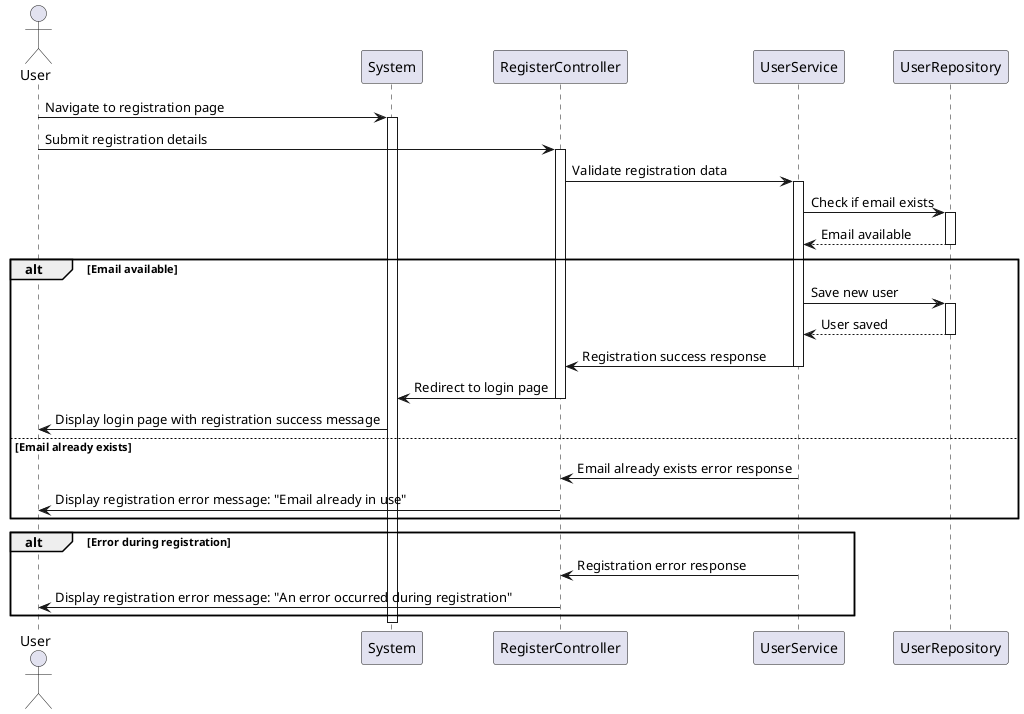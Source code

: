 @startuml

actor User as User
participant "System" as System
participant RegisterController as Controller
participant UserService as UserService
participant UserRepository as UserRepo

User -> System: Navigate to registration page
activate System

User -> Controller: Submit registration details
activate Controller

Controller -> UserService: Validate registration data
activate UserService

UserService -> UserRepo: Check if email exists
activate UserRepo
UserRepo --> UserService: Email available
deactivate UserRepo

alt Email available
    UserService -> UserRepo: Save new user
    activate UserRepo
    UserRepo --> UserService: User saved
    deactivate UserRepo

    UserService -> Controller: Registration success response
    deactivate UserService

    Controller -> System: Redirect to login page
    deactivate Controller

    System -> User: Display login page with registration success message
else Email already exists
    UserService -> Controller: Email already exists error response
    deactivate UserService

    Controller -> User: Display registration error message: "Email already in use"
end

alt Error during registration
    UserService -> Controller: Registration error response
    deactivate UserService

    Controller -> User: Display registration error message: "An error occurred during registration"
end

deactivate System
@enduml

